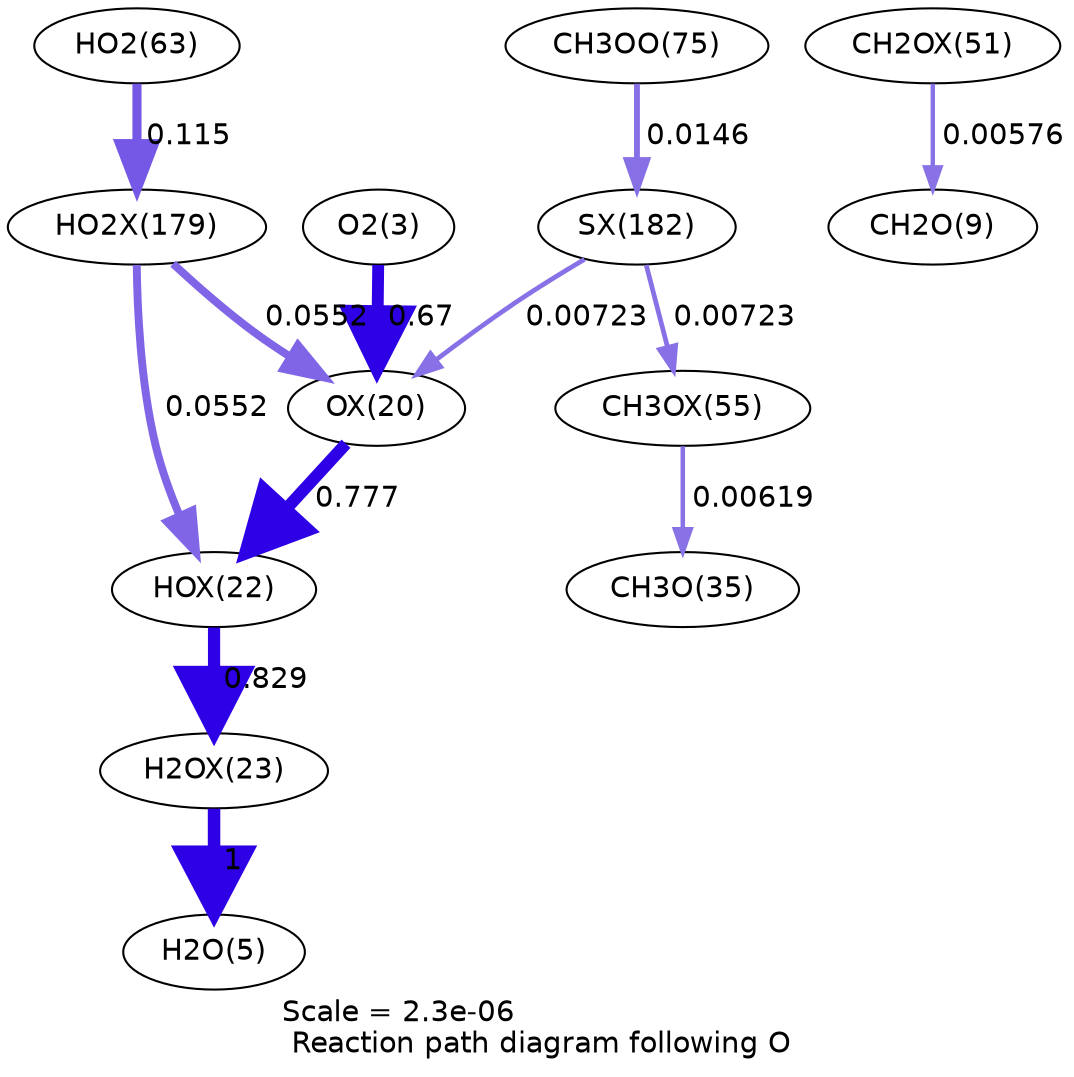 digraph reaction_paths {
center=1;
s5 -> s64[fontname="Helvetica", penwidth=5.7, arrowsize=2.85, color="0.7, 1.17, 0.9"
, label=" 0.67"];
s64 -> s66[fontname="Helvetica", penwidth=5.81, arrowsize=2.9, color="0.7, 1.28, 0.9"
, label=" 0.777"];
s87 -> s64[fontname="Helvetica", penwidth=2.28, arrowsize=1.14, color="0.7, 0.507, 0.9"
, label=" 0.00723"];
s86 -> s64[fontname="Helvetica", penwidth=3.81, arrowsize=1.91, color="0.7, 0.555, 0.9"
, label=" 0.0552"];
s66 -> s67[fontname="Helvetica", penwidth=5.86, arrowsize=2.93, color="0.7, 1.33, 0.9"
, label=" 0.829"];
s86 -> s66[fontname="Helvetica", penwidth=3.81, arrowsize=1.91, color="0.7, 0.555, 0.9"
, label=" 0.0552"];
s67 -> s7[fontname="Helvetica", penwidth=6, arrowsize=3, color="0.7, 1.5, 0.9"
, label=" 1"];
s28 -> s87[fontname="Helvetica", penwidth=2.81, arrowsize=1.4, color="0.7, 0.515, 0.9"
, label=" 0.0146"];
s87 -> s81[fontname="Helvetica", penwidth=2.28, arrowsize=1.14, color="0.7, 0.507, 0.9"
, label=" 0.00723"];
s81 -> s21[fontname="Helvetica", penwidth=2.16, arrowsize=1.08, color="0.7, 0.506, 0.9"
, label=" 0.00619"];
s79 -> s11[fontname="Helvetica", penwidth=2.11, arrowsize=1.05, color="0.7, 0.506, 0.9"
, label=" 0.00576"];
s23 -> s86[fontname="Helvetica", penwidth=4.37, arrowsize=2.19, color="0.7, 0.615, 0.9"
, label=" 0.115"];
s5 [ fontname="Helvetica", label="O2(3)"];
s7 [ fontname="Helvetica", label="H2O(5)"];
s11 [ fontname="Helvetica", label="CH2O(9)"];
s21 [ fontname="Helvetica", label="CH3O(35)"];
s23 [ fontname="Helvetica", label="HO2(63)"];
s28 [ fontname="Helvetica", label="CH3OO(75)"];
s64 [ fontname="Helvetica", label="OX(20)"];
s66 [ fontname="Helvetica", label="HOX(22)"];
s67 [ fontname="Helvetica", label="H2OX(23)"];
s79 [ fontname="Helvetica", label="CH2OX(51)"];
s81 [ fontname="Helvetica", label="CH3OX(55)"];
s86 [ fontname="Helvetica", label="HO2X(179)"];
s87 [ fontname="Helvetica", label="SX(182)"];
 label = "Scale = 2.3e-06\l Reaction path diagram following O";
 fontname = "Helvetica";
}
